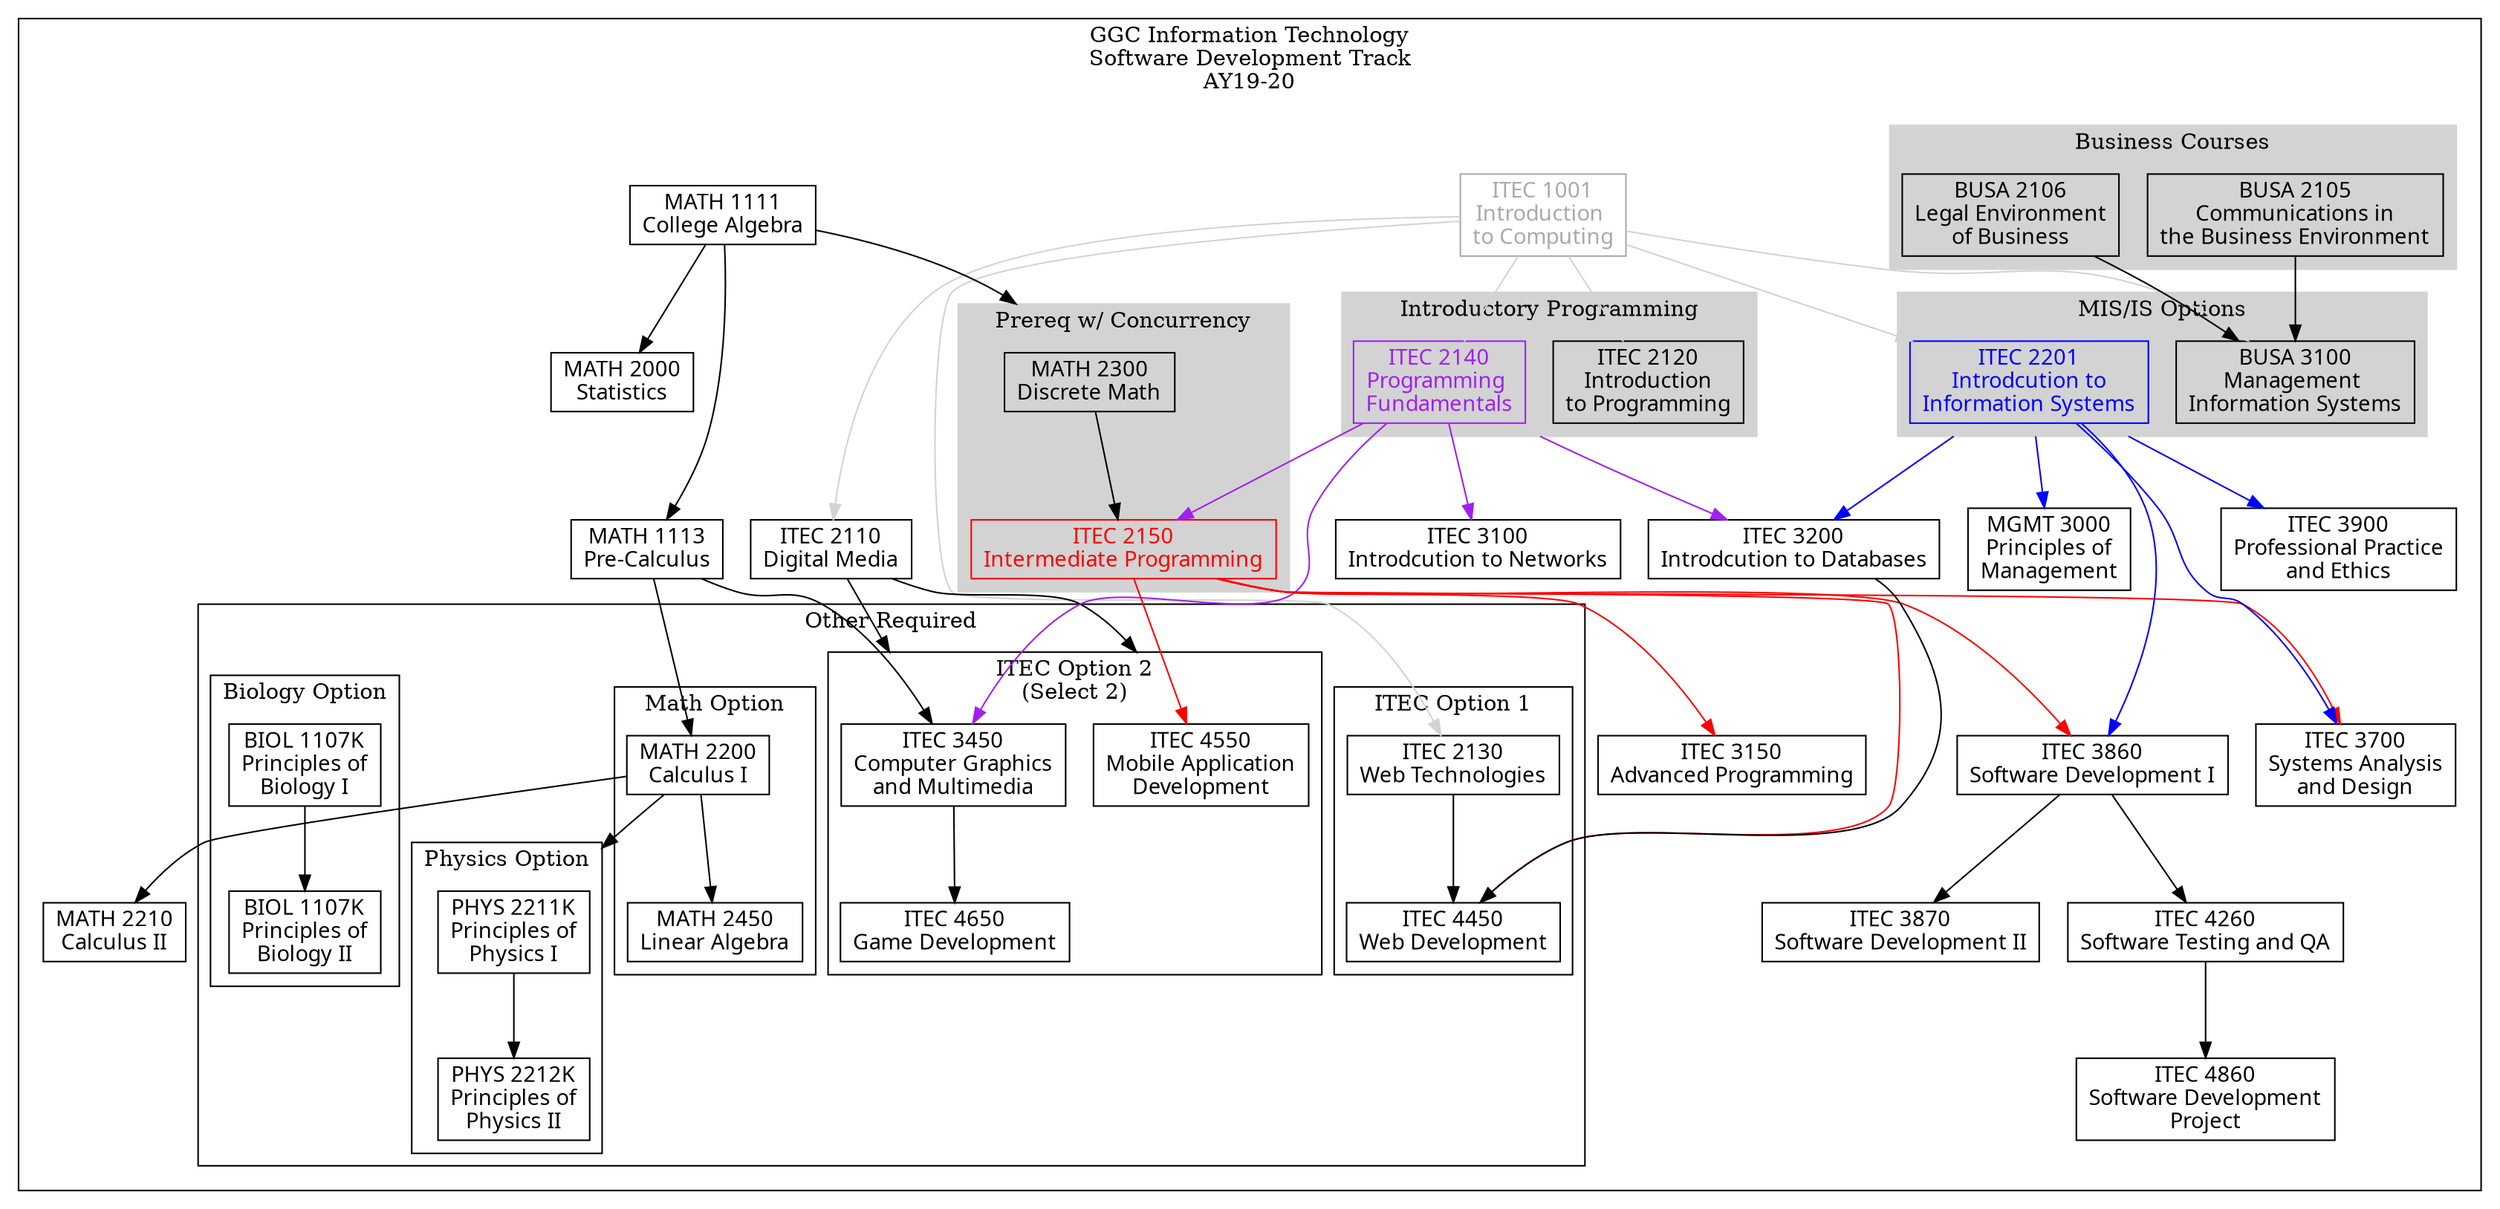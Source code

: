 digraph G {

    node [shape = record, fontname="Sans serif" fontsize="14"];
    compound = true //  needed to link clusters and nodes
    splines = true
    ranksep=0.75

     // All
    itec1001[label = "ITEC 1001\nIntroduction \nto Computing" color=darkgray fontcolor=darkgray]
    itec2110[label = "ITEC 2110\nDigital Media"]
    itec2120[label = "ITEC 2120\nIntroduction\nto Programming"]
    itec2130[label = "ITEC 2130\nWeb Technologies"]
    itec2140[label = "ITEC 2140\nProgramming \nFundamentals" color=purple fontcolor=purple]
    itec2150[label = "ITEC 2150\nIntermediate Programming" color=red fontcolor=red]
    itec2201[label = "ITEC 2201\nIntrodcution to\nInformation Systems" color=blue fontcolor=blue]
    itec3100[label = "ITEC 3100\nIntrodcution to Networks"]
    itec3200[label = "ITEC 3200\nIntrodcution to Databases"]
    itec3900[label = "ITEC 3900\nProfessional Practice\nand Ethics"]
    busa2105[label = "BUSA 2105\nCommunications in\nthe Business Environment"]
    busa2106[label = "BUSA 2106\nLegal Environment\nof Business"]
    busa3100[label = "BUSA 3100\nManagement \nInformation Systems"]
    math1111[label = "MATH 1111\nCollege Algebra"]
    math1113[label = "MATH 1113\nPre-Calculus"]
    math2300[label = "MATH 2300\nDiscrete Math"]
    math2000[label = "MATH 2000\nStatistics"]
    math2200[label = "MATH 2200\nCalculus I"]
    mgmt3000[label = "MGMT 3000\nPrinciples of\nManagement"]

    // Software Development 
    itec3150[label = "ITEC 3150\nAdvanced Programming"]
    itec3450[label = "ITEC 3450\nComputer Graphics\nand Multimedia"]
    itec3700[label = "ITEC 3700\nSystems Analysis\nand Design"]
    itec3860[label = "ITEC 3860\nSoftware Development I"]
    itec3870[label = "ITEC 3870\nSoftware Development II"]
    itec4260[label = "ITEC 4260\nSoftware Testing and QA"]
    itec4860[label = "ITEC 4860\nSoftware Development\nProject"]
    itec4450[label = "ITEC 4450\nWeb Development"]
    itec4550[label = "ITEC 4550\nMobile Application\nDevelopment"]
    itec4650[label = "ITEC 4650\nGame Development"]
    math2210[label = "MATH 2210\nCalculus II"]
    math2450[label = "MATH 2450\nLinear Algebra"]
    phys2211k[label = "PHYS 2211K\nPrinciples of\nPhysics I"]
    phys2212k[label = "PHYS 2212K\nPrinciples of\nPhysics II"]
    biol1107k[label = "BIOL 1107K\nPrinciples of\nBiology I"]
    biol1108k[label = "BIOL 1107K\nPrinciples of\nBiology II"]


    subgraph clustersd {
        label="GGC Information Technology\nSoftware Development Track\nAY19-20"

        subgraph clusterrequired {
            label=""
            node [style=filled];
            style=filled;

            color="#FFFFFF";
            
            itec1001 -> itec2110 [color=lightgray]
            itec1001 -> itec2120 [color=lightgray]
            itec1001 -> itec2130 [color=lightgray]
            itec1001 -> itec2201 [color=lightgray]
            itec1001 -> busa3100 [color=lightgray]

            busa2106 -> busa3100
            busa2105 -> busa3100
            itec1001 -> itec2140 [color=lightgray]
            itec2140 -> itec2150 [color=purple]
            itec2150 -> itec3150 [lltail=clusterdiscrete color=red]

            itec2140 -> itec3100 [color=purple]
            itec2201 -> itec3200 [color=blue ltail=cluster22013100];
            itec2140 -> itec3200 [ltail=cluster21202140 color=purple]

            itec2150 -> itec3700 [lltail=clusterdiscrete color=red]
            itec2201 -> itec3700 [color=blue]

            itec2150 -> itec3860 [color=red]
            itec2201 -> itec3860 [color=blue]
            itec3860 -> itec3870
            itec2201 -> itec3900 [ltail=cluster22013100 color=blue]
            itec3860 -> itec4260 -> itec4860
            itec2201 -> mgmt3000 [ltail=cluster22013100 color=blue]

            math1113 -> math2200
            math1111 -> math1113
            math1111 -> math2000
            math1111 -> math2300 [lhead=clusterdiscrete]
            math2200 -> math2210 [lhead=clustermathopt]
            itec3200 -> itec4450

            math1113 -> itec3450
            itec2110 -> itec3450 [lhead=clusteritecopt2]
            itec2140 -> itec3450 [color=purple]
            itec2110 -> itec4550 [lhead=clusteritecopt2]
            math2200 -> phys2211k [lhead=clusterphysopt]
            itec2150 -> itec4550 [color=red]

            subgraph cluster21202140 {
                label = "Introductory Programming";
                color=lightgrey;
                itec2120
                itec2140
            }
            subgraph cluster22013100 {
                label = "MIS/IS Options";
                color=lightgrey;
                itec2201
                busa3100
            }
            subgraph cluster21052106 {
                label = "Business Courses"
                color=lightgrey;
                busa2105
                busa2106
            }
            
            subgraph clusterdiscrete {
                label = "Prereq w/ Concurrency";
                node [style=filled];
                style=filled;
                color=lightgrey;
                math2300 -> itec2150
            }

            subgraph clusterotherrequired {
                label = "Other Required"
                node [style=filled];
                style=filled;
                graph[style=solid]
                color=black;

                subgraph clusteritecopt1 {
                    label = "ITEC Option 1";
                    itec2130 -> itec4450
                    itec2150 -> itec4450 [color=red]
                }

                subgraph clusteritecopt2 {
                    label = "ITEC Option 2\n(Select 2)";
                    
                    itec3450 -> itec4650
                    itec4550
                }

                subgraph clusterbiolopt {
                    label = "Biology Option";
                    biol1107k -> biol1108k
                }

                subgraph clustermathopt {
                    label = "Math Option";
                    math2200 -> math2450
                }

                subgraph clusterphysopt {
                    label = "Physics Option"
                    phys2211k -> phys2212k
                }
            }
        }    
    }
}
